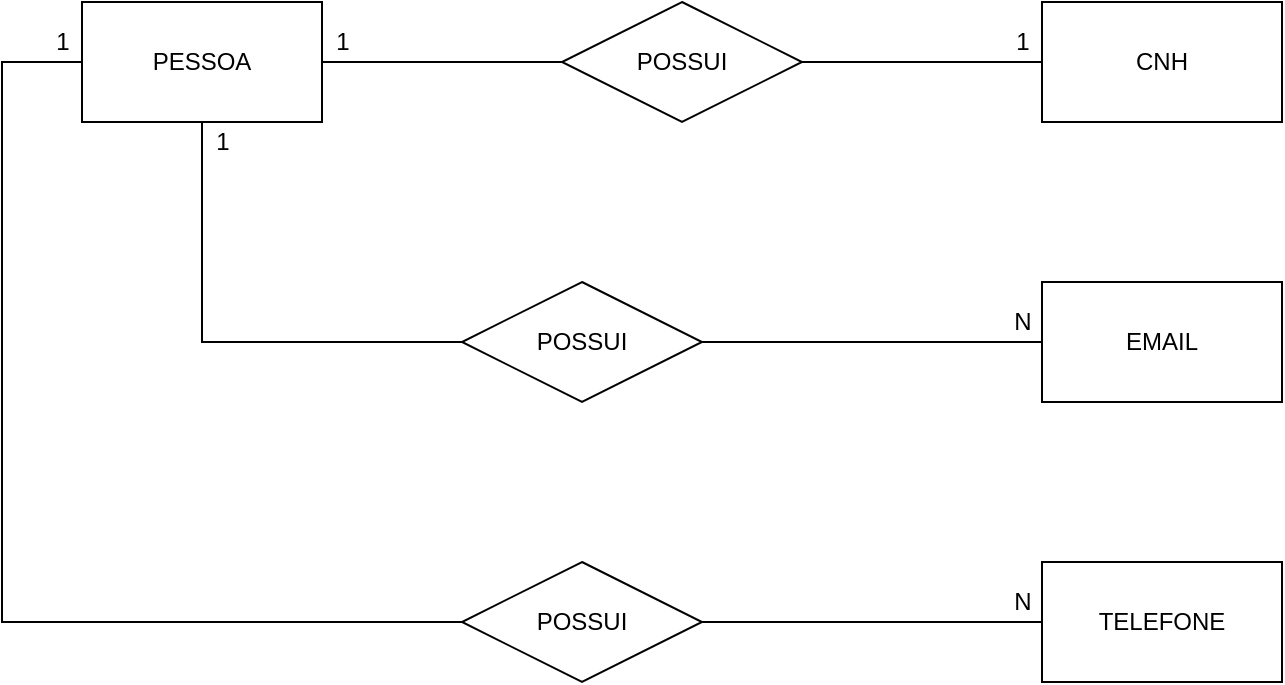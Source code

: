 <mxfile version="14.9.3" type="device"><diagram id="koeCyBMYKxN4s5qAQ4ZS" name="Page-1"><mxGraphModel dx="1102" dy="525" grid="1" gridSize="10" guides="1" tooltips="1" connect="1" arrows="1" fold="1" page="1" pageScale="1" pageWidth="827" pageHeight="1169" math="0" shadow="0"><root><mxCell id="0"/><mxCell id="1" parent="0"/><mxCell id="DMPYauYMSQ2QE4fmi6sr-10" style="edgeStyle=orthogonalEdgeStyle;rounded=0;orthogonalLoop=1;jettySize=auto;html=1;exitX=1;exitY=0.5;exitDx=0;exitDy=0;entryX=0;entryY=0.5;entryDx=0;entryDy=0;endArrow=none;endFill=0;" edge="1" parent="1" source="DMPYauYMSQ2QE4fmi6sr-1" target="DMPYauYMSQ2QE4fmi6sr-6"><mxGeometry relative="1" as="geometry"/></mxCell><mxCell id="DMPYauYMSQ2QE4fmi6sr-12" style="edgeStyle=orthogonalEdgeStyle;rounded=0;orthogonalLoop=1;jettySize=auto;html=1;exitX=0.5;exitY=1;exitDx=0;exitDy=0;entryX=0;entryY=0.5;entryDx=0;entryDy=0;endArrow=none;endFill=0;" edge="1" parent="1" source="DMPYauYMSQ2QE4fmi6sr-1" target="DMPYauYMSQ2QE4fmi6sr-7"><mxGeometry relative="1" as="geometry"/></mxCell><mxCell id="DMPYauYMSQ2QE4fmi6sr-14" style="edgeStyle=orthogonalEdgeStyle;rounded=0;orthogonalLoop=1;jettySize=auto;html=1;exitX=0;exitY=0.5;exitDx=0;exitDy=0;entryX=0;entryY=0.5;entryDx=0;entryDy=0;endArrow=none;endFill=0;" edge="1" parent="1" source="DMPYauYMSQ2QE4fmi6sr-1" target="DMPYauYMSQ2QE4fmi6sr-8"><mxGeometry relative="1" as="geometry"><Array as="points"><mxPoint x="80" y="100"/><mxPoint x="80" y="380"/></Array></mxGeometry></mxCell><mxCell id="DMPYauYMSQ2QE4fmi6sr-1" value="PESSOA" style="rounded=0;whiteSpace=wrap;html=1;" vertex="1" parent="1"><mxGeometry x="120" y="70" width="120" height="60" as="geometry"/></mxCell><mxCell id="DMPYauYMSQ2QE4fmi6sr-2" value="CNH" style="rounded=0;whiteSpace=wrap;html=1;" vertex="1" parent="1"><mxGeometry x="600" y="70" width="120" height="60" as="geometry"/></mxCell><mxCell id="DMPYauYMSQ2QE4fmi6sr-3" value="EMAIL" style="rounded=0;whiteSpace=wrap;html=1;" vertex="1" parent="1"><mxGeometry x="600" y="210" width="120" height="60" as="geometry"/></mxCell><mxCell id="DMPYauYMSQ2QE4fmi6sr-11" style="edgeStyle=orthogonalEdgeStyle;rounded=0;orthogonalLoop=1;jettySize=auto;html=1;exitX=1;exitY=0.5;exitDx=0;exitDy=0;entryX=0;entryY=0.5;entryDx=0;entryDy=0;endArrow=none;endFill=0;" edge="1" parent="1" source="DMPYauYMSQ2QE4fmi6sr-6" target="DMPYauYMSQ2QE4fmi6sr-2"><mxGeometry relative="1" as="geometry"/></mxCell><mxCell id="DMPYauYMSQ2QE4fmi6sr-6" value="POSSUI" style="shape=rhombus;perimeter=rhombusPerimeter;whiteSpace=wrap;html=1;align=center;" vertex="1" parent="1"><mxGeometry x="360" y="70" width="120" height="60" as="geometry"/></mxCell><mxCell id="DMPYauYMSQ2QE4fmi6sr-13" style="edgeStyle=orthogonalEdgeStyle;rounded=0;orthogonalLoop=1;jettySize=auto;html=1;exitX=1;exitY=0.5;exitDx=0;exitDy=0;entryX=0;entryY=0.5;entryDx=0;entryDy=0;endArrow=none;endFill=0;" edge="1" parent="1" source="DMPYauYMSQ2QE4fmi6sr-7" target="DMPYauYMSQ2QE4fmi6sr-3"><mxGeometry relative="1" as="geometry"/></mxCell><mxCell id="DMPYauYMSQ2QE4fmi6sr-7" value="POSSUI" style="shape=rhombus;perimeter=rhombusPerimeter;whiteSpace=wrap;html=1;align=center;" vertex="1" parent="1"><mxGeometry x="310" y="210" width="120" height="60" as="geometry"/></mxCell><mxCell id="DMPYauYMSQ2QE4fmi6sr-15" style="edgeStyle=orthogonalEdgeStyle;rounded=0;orthogonalLoop=1;jettySize=auto;html=1;exitX=1;exitY=0.5;exitDx=0;exitDy=0;entryX=0;entryY=0.5;entryDx=0;entryDy=0;endArrow=none;endFill=0;" edge="1" parent="1" source="DMPYauYMSQ2QE4fmi6sr-8" target="DMPYauYMSQ2QE4fmi6sr-9"><mxGeometry relative="1" as="geometry"/></mxCell><mxCell id="DMPYauYMSQ2QE4fmi6sr-8" value="POSSUI" style="shape=rhombus;perimeter=rhombusPerimeter;whiteSpace=wrap;html=1;align=center;" vertex="1" parent="1"><mxGeometry x="310" y="350" width="120" height="60" as="geometry"/></mxCell><mxCell id="DMPYauYMSQ2QE4fmi6sr-9" value="TELEFONE" style="rounded=0;whiteSpace=wrap;html=1;" vertex="1" parent="1"><mxGeometry x="600" y="350" width="120" height="60" as="geometry"/></mxCell><mxCell id="DMPYauYMSQ2QE4fmi6sr-16" value="1" style="text;html=1;align=center;verticalAlign=middle;resizable=0;points=[];autosize=1;strokeColor=none;" vertex="1" parent="1"><mxGeometry x="580" y="80" width="20" height="20" as="geometry"/></mxCell><mxCell id="DMPYauYMSQ2QE4fmi6sr-17" value="1" style="text;html=1;align=center;verticalAlign=middle;resizable=0;points=[];autosize=1;strokeColor=none;" vertex="1" parent="1"><mxGeometry x="240" y="80" width="20" height="20" as="geometry"/></mxCell><mxCell id="DMPYauYMSQ2QE4fmi6sr-18" value="1" style="text;html=1;align=center;verticalAlign=middle;resizable=0;points=[];autosize=1;strokeColor=none;" vertex="1" parent="1"><mxGeometry x="180" y="130" width="20" height="20" as="geometry"/></mxCell><mxCell id="DMPYauYMSQ2QE4fmi6sr-19" value="N" style="text;html=1;align=center;verticalAlign=middle;resizable=0;points=[];autosize=1;strokeColor=none;" vertex="1" parent="1"><mxGeometry x="580" y="220" width="20" height="20" as="geometry"/></mxCell><mxCell id="DMPYauYMSQ2QE4fmi6sr-20" value="N" style="text;html=1;align=center;verticalAlign=middle;resizable=0;points=[];autosize=1;strokeColor=none;" vertex="1" parent="1"><mxGeometry x="580" y="360" width="20" height="20" as="geometry"/></mxCell><mxCell id="DMPYauYMSQ2QE4fmi6sr-21" value="1" style="text;html=1;align=center;verticalAlign=middle;resizable=0;points=[];autosize=1;strokeColor=none;" vertex="1" parent="1"><mxGeometry x="100" y="80" width="20" height="20" as="geometry"/></mxCell></root></mxGraphModel></diagram></mxfile>